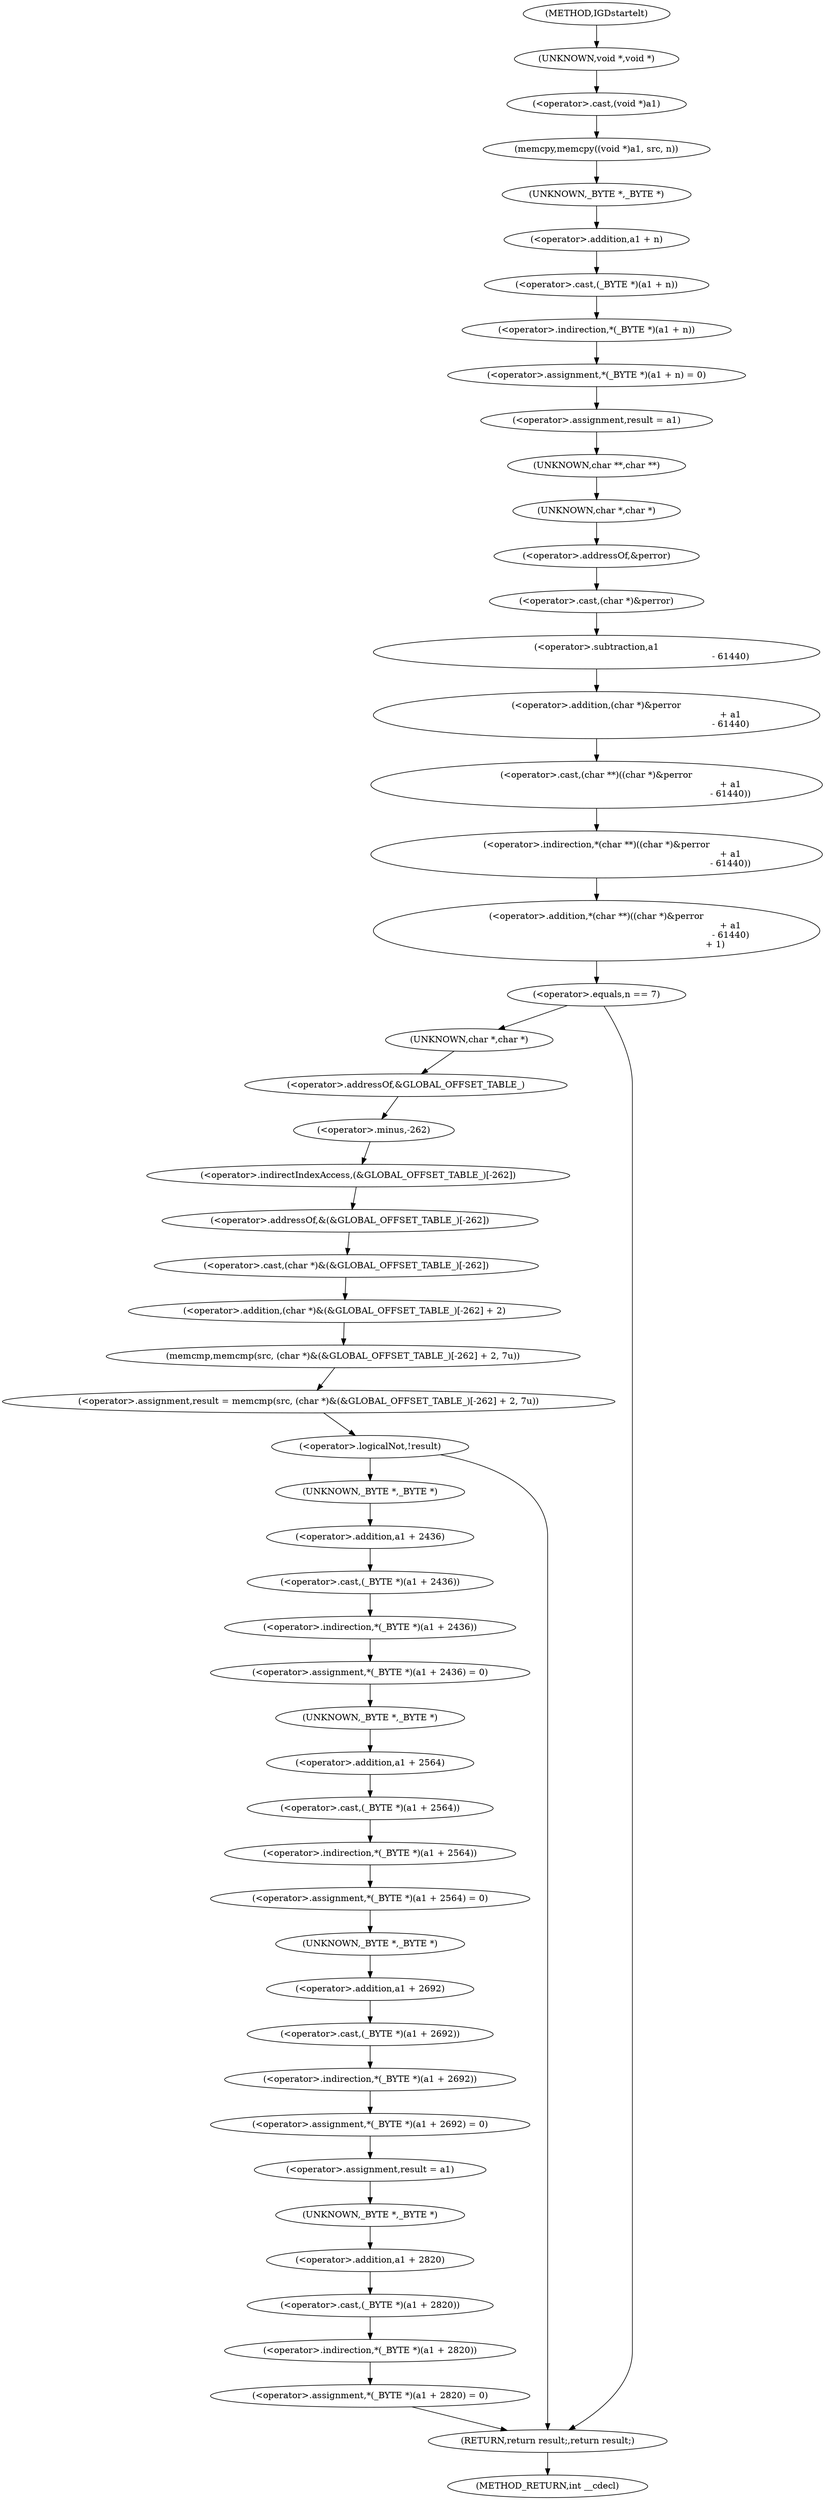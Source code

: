 digraph IGDstartelt {  
"1000108" [label = "(memcpy,memcpy((void *)a1, src, n))" ]
"1000109" [label = "(<operator>.cast,(void *)a1)" ]
"1000110" [label = "(UNKNOWN,void *,void *)" ]
"1000114" [label = "(<operator>.assignment,*(_BYTE *)(a1 + n) = 0)" ]
"1000115" [label = "(<operator>.indirection,*(_BYTE *)(a1 + n))" ]
"1000116" [label = "(<operator>.cast,(_BYTE *)(a1 + n))" ]
"1000117" [label = "(UNKNOWN,_BYTE *,_BYTE *)" ]
"1000118" [label = "(<operator>.addition,a1 + n)" ]
"1000122" [label = "(<operator>.assignment,result = a1)" ]
"1000125" [label = "(<operator>.addition,*(char **)((char *)&perror\n                                                                                               + a1\n                                                                                               - 61440)\n                                                                                    + 1)" ]
"1000126" [label = "(<operator>.indirection,*(char **)((char *)&perror\n                                                                                               + a1\n                                                                                               - 61440))" ]
"1000127" [label = "(<operator>.cast,(char **)((char *)&perror\n                                                                                               + a1\n                                                                                               - 61440))" ]
"1000128" [label = "(UNKNOWN,char **,char **)" ]
"1000129" [label = "(<operator>.addition,(char *)&perror\n                                                                                               + a1\n                                                                                               - 61440)" ]
"1000130" [label = "(<operator>.cast,(char *)&perror)" ]
"1000131" [label = "(UNKNOWN,char *,char *)" ]
"1000132" [label = "(<operator>.addressOf,&perror)" ]
"1000134" [label = "(<operator>.subtraction,a1\n                                                                                               - 61440)" ]
"1000139" [label = "(<operator>.equals,n == 7)" ]
"1000143" [label = "(<operator>.assignment,result = memcmp(src, (char *)&(&GLOBAL_OFFSET_TABLE_)[-262] + 2, 7u))" ]
"1000145" [label = "(memcmp,memcmp(src, (char *)&(&GLOBAL_OFFSET_TABLE_)[-262] + 2, 7u))" ]
"1000147" [label = "(<operator>.addition,(char *)&(&GLOBAL_OFFSET_TABLE_)[-262] + 2)" ]
"1000148" [label = "(<operator>.cast,(char *)&(&GLOBAL_OFFSET_TABLE_)[-262])" ]
"1000149" [label = "(UNKNOWN,char *,char *)" ]
"1000150" [label = "(<operator>.addressOf,&(&GLOBAL_OFFSET_TABLE_)[-262])" ]
"1000151" [label = "(<operator>.indirectIndexAccess,(&GLOBAL_OFFSET_TABLE_)[-262])" ]
"1000152" [label = "(<operator>.addressOf,&GLOBAL_OFFSET_TABLE_)" ]
"1000154" [label = "(<operator>.minus,-262)" ]
"1000159" [label = "(<operator>.logicalNot,!result)" ]
"1000162" [label = "(<operator>.assignment,*(_BYTE *)(a1 + 2436) = 0)" ]
"1000163" [label = "(<operator>.indirection,*(_BYTE *)(a1 + 2436))" ]
"1000164" [label = "(<operator>.cast,(_BYTE *)(a1 + 2436))" ]
"1000165" [label = "(UNKNOWN,_BYTE *,_BYTE *)" ]
"1000166" [label = "(<operator>.addition,a1 + 2436)" ]
"1000170" [label = "(<operator>.assignment,*(_BYTE *)(a1 + 2564) = 0)" ]
"1000171" [label = "(<operator>.indirection,*(_BYTE *)(a1 + 2564))" ]
"1000172" [label = "(<operator>.cast,(_BYTE *)(a1 + 2564))" ]
"1000173" [label = "(UNKNOWN,_BYTE *,_BYTE *)" ]
"1000174" [label = "(<operator>.addition,a1 + 2564)" ]
"1000178" [label = "(<operator>.assignment,*(_BYTE *)(a1 + 2692) = 0)" ]
"1000179" [label = "(<operator>.indirection,*(_BYTE *)(a1 + 2692))" ]
"1000180" [label = "(<operator>.cast,(_BYTE *)(a1 + 2692))" ]
"1000181" [label = "(UNKNOWN,_BYTE *,_BYTE *)" ]
"1000182" [label = "(<operator>.addition,a1 + 2692)" ]
"1000186" [label = "(<operator>.assignment,result = a1)" ]
"1000189" [label = "(<operator>.assignment,*(_BYTE *)(a1 + 2820) = 0)" ]
"1000190" [label = "(<operator>.indirection,*(_BYTE *)(a1 + 2820))" ]
"1000191" [label = "(<operator>.cast,(_BYTE *)(a1 + 2820))" ]
"1000192" [label = "(UNKNOWN,_BYTE *,_BYTE *)" ]
"1000193" [label = "(<operator>.addition,a1 + 2820)" ]
"1000197" [label = "(RETURN,return result;,return result;)" ]
"1000102" [label = "(METHOD,IGDstartelt)" ]
"1000199" [label = "(METHOD_RETURN,int __cdecl)" ]
  "1000108" -> "1000117" 
  "1000109" -> "1000108" 
  "1000110" -> "1000109" 
  "1000114" -> "1000122" 
  "1000115" -> "1000114" 
  "1000116" -> "1000115" 
  "1000117" -> "1000118" 
  "1000118" -> "1000116" 
  "1000122" -> "1000128" 
  "1000125" -> "1000139" 
  "1000126" -> "1000125" 
  "1000127" -> "1000126" 
  "1000128" -> "1000131" 
  "1000129" -> "1000127" 
  "1000130" -> "1000134" 
  "1000131" -> "1000132" 
  "1000132" -> "1000130" 
  "1000134" -> "1000129" 
  "1000139" -> "1000149" 
  "1000139" -> "1000197" 
  "1000143" -> "1000159" 
  "1000145" -> "1000143" 
  "1000147" -> "1000145" 
  "1000148" -> "1000147" 
  "1000149" -> "1000152" 
  "1000150" -> "1000148" 
  "1000151" -> "1000150" 
  "1000152" -> "1000154" 
  "1000154" -> "1000151" 
  "1000159" -> "1000165" 
  "1000159" -> "1000197" 
  "1000162" -> "1000173" 
  "1000163" -> "1000162" 
  "1000164" -> "1000163" 
  "1000165" -> "1000166" 
  "1000166" -> "1000164" 
  "1000170" -> "1000181" 
  "1000171" -> "1000170" 
  "1000172" -> "1000171" 
  "1000173" -> "1000174" 
  "1000174" -> "1000172" 
  "1000178" -> "1000186" 
  "1000179" -> "1000178" 
  "1000180" -> "1000179" 
  "1000181" -> "1000182" 
  "1000182" -> "1000180" 
  "1000186" -> "1000192" 
  "1000189" -> "1000197" 
  "1000190" -> "1000189" 
  "1000191" -> "1000190" 
  "1000192" -> "1000193" 
  "1000193" -> "1000191" 
  "1000197" -> "1000199" 
  "1000102" -> "1000110" 
}
